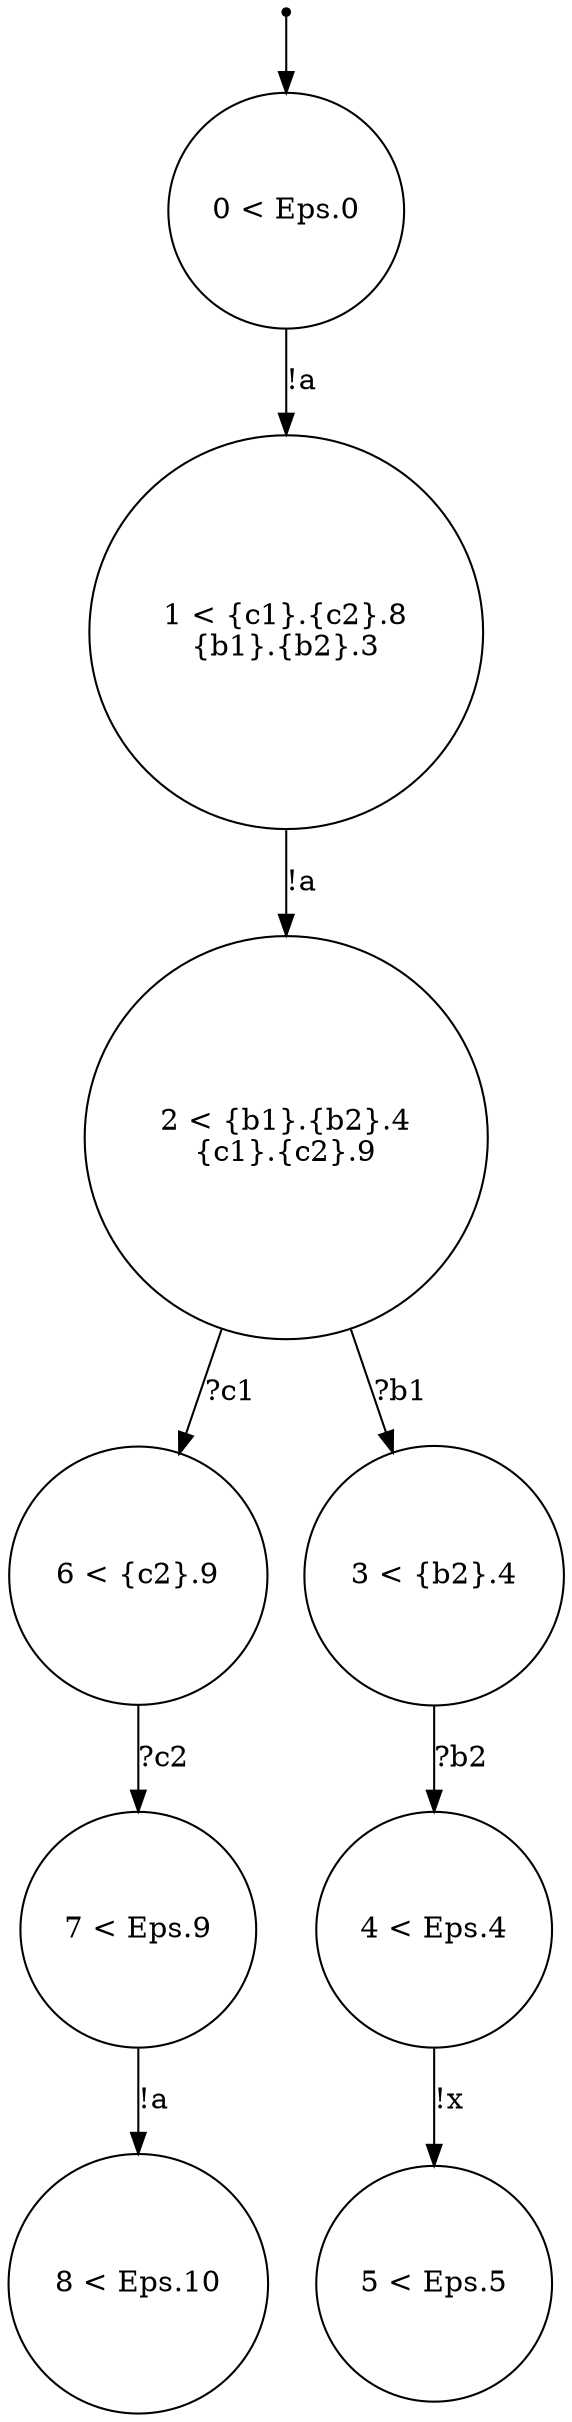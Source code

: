 digraph {
 node [shape=point] ENTRY
 node [shape=circle]
8 [label="8 < Eps.10
"]
2 [label="2 < {b1}.{b2}.4
{c1}.{c2}.9
"]
6 [label="6 < {c2}.9
"]
5 [label="5 < Eps.5
"]
3 [label="3 < {b2}.4
"]
1 [label="1 < {c1}.{c2}.8
{b1}.{b2}.3
"]
4 [label="4 < Eps.4
"]
7 [label="7 < Eps.9
"]
0 [label="0 < Eps.0
"]
ENTRY -> 0
2 -> 3 [label="?b1"]
7 -> 8 [label="!a"]
3 -> 4 [label="?b2"]
0 -> 1 [label="!a"]
4 -> 5 [label="!x"]
6 -> 7 [label="?c2"]
2 -> 6 [label="?c1"]
1 -> 2 [label="!a"]

}